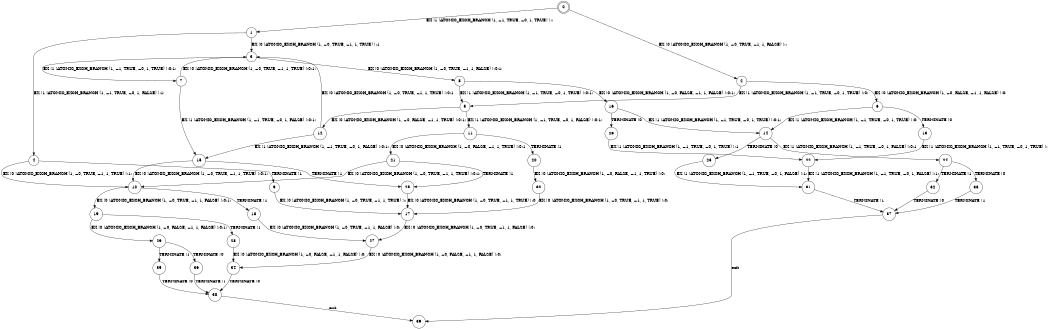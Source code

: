 digraph BCG {
size = "7, 10.5";
center = TRUE;
node [shape = circle];
0 [peripheries = 2];
0 -> 1 [label = "EX !1 !ATOMIC_EXCH_BRANCH (1, +1, TRUE, +0, 1, TRUE) !::"];
0 -> 2 [label = "EX !0 !ATOMIC_EXCH_BRANCH (1, +0, TRUE, +1, 1, FALSE) !::"];
1 -> 3 [label = "EX !0 !ATOMIC_EXCH_BRANCH (1, +0, TRUE, +1, 1, TRUE) !:1:"];
1 -> 4 [label = "EX !1 !ATOMIC_EXCH_BRANCH (1, +1, TRUE, +0, 1, FALSE) !:1:"];
2 -> 5 [label = "EX !1 !ATOMIC_EXCH_BRANCH (1, +1, TRUE, +0, 1, TRUE) !:0:"];
2 -> 6 [label = "EX !0 !ATOMIC_EXCH_BRANCH (1, +0, FALSE, +1, 1, FALSE) !:0:"];
3 -> 7 [label = "EX !1 !ATOMIC_EXCH_BRANCH (1, +1, TRUE, +0, 1, TRUE) !:0:1:"];
3 -> 8 [label = "EX !0 !ATOMIC_EXCH_BRANCH (1, +0, TRUE, +1, 1, FALSE) !:0:1:"];
4 -> 9 [label = "TERMINATE !1"];
4 -> 10 [label = "EX !0 !ATOMIC_EXCH_BRANCH (1, +0, TRUE, +1, 1, TRUE) !:1:"];
5 -> 11 [label = "EX !1 !ATOMIC_EXCH_BRANCH (1, +1, TRUE, +0, 1, FALSE) !:0:1:"];
5 -> 12 [label = "EX !0 !ATOMIC_EXCH_BRANCH (1, +0, FALSE, +1, 1, TRUE) !:0:1:"];
6 -> 13 [label = "TERMINATE !0"];
6 -> 14 [label = "EX !1 !ATOMIC_EXCH_BRANCH (1, +1, TRUE, +0, 1, TRUE) !:0:"];
7 -> 15 [label = "EX !1 !ATOMIC_EXCH_BRANCH (1, +1, TRUE, +0, 1, FALSE) !:0:1:"];
7 -> 3 [label = "EX !0 !ATOMIC_EXCH_BRANCH (1, +0, TRUE, +1, 1, TRUE) !:0:1:"];
8 -> 5 [label = "EX !1 !ATOMIC_EXCH_BRANCH (1, +1, TRUE, +0, 1, TRUE) !:0:1:"];
8 -> 16 [label = "EX !0 !ATOMIC_EXCH_BRANCH (1, +0, FALSE, +1, 1, FALSE) !:0:1:"];
9 -> 17 [label = "EX !0 !ATOMIC_EXCH_BRANCH (1, +0, TRUE, +1, 1, TRUE) !::"];
10 -> 18 [label = "TERMINATE !1"];
10 -> 19 [label = "EX !0 !ATOMIC_EXCH_BRANCH (1, +0, TRUE, +1, 1, FALSE) !:0:1:"];
11 -> 20 [label = "TERMINATE !1"];
11 -> 21 [label = "EX !0 !ATOMIC_EXCH_BRANCH (1, +0, FALSE, +1, 1, TRUE) !:0:1:"];
12 -> 15 [label = "EX !1 !ATOMIC_EXCH_BRANCH (1, +1, TRUE, +0, 1, FALSE) !:0:1:"];
12 -> 3 [label = "EX !0 !ATOMIC_EXCH_BRANCH (1, +0, TRUE, +1, 1, TRUE) !:0:1:"];
13 -> 22 [label = "EX !1 !ATOMIC_EXCH_BRANCH (1, +1, TRUE, +0, 1, TRUE) !::"];
14 -> 23 [label = "TERMINATE !0"];
14 -> 24 [label = "EX !1 !ATOMIC_EXCH_BRANCH (1, +1, TRUE, +0, 1, FALSE) !:0:1:"];
15 -> 25 [label = "TERMINATE !1"];
15 -> 10 [label = "EX !0 !ATOMIC_EXCH_BRANCH (1, +0, TRUE, +1, 1, TRUE) !:0:1:"];
16 -> 26 [label = "TERMINATE !0"];
16 -> 14 [label = "EX !1 !ATOMIC_EXCH_BRANCH (1, +1, TRUE, +0, 1, TRUE) !:0:1:"];
17 -> 27 [label = "EX !0 !ATOMIC_EXCH_BRANCH (1, +0, TRUE, +1, 1, FALSE) !:0:"];
18 -> 27 [label = "EX !0 !ATOMIC_EXCH_BRANCH (1, +0, TRUE, +1, 1, FALSE) !:0:"];
19 -> 28 [label = "TERMINATE !1"];
19 -> 29 [label = "EX !0 !ATOMIC_EXCH_BRANCH (1, +0, FALSE, +1, 1, FALSE) !:0:1:"];
20 -> 30 [label = "EX !0 !ATOMIC_EXCH_BRANCH (1, +0, FALSE, +1, 1, TRUE) !:0:"];
21 -> 25 [label = "TERMINATE !1"];
21 -> 10 [label = "EX !0 !ATOMIC_EXCH_BRANCH (1, +0, TRUE, +1, 1, TRUE) !:0:1:"];
22 -> 31 [label = "EX !1 !ATOMIC_EXCH_BRANCH (1, +1, TRUE, +0, 1, FALSE) !:1:"];
23 -> 31 [label = "EX !1 !ATOMIC_EXCH_BRANCH (1, +1, TRUE, +0, 1, FALSE) !:1:"];
24 -> 32 [label = "TERMINATE !1"];
24 -> 33 [label = "TERMINATE !0"];
25 -> 17 [label = "EX !0 !ATOMIC_EXCH_BRANCH (1, +0, TRUE, +1, 1, TRUE) !:0:"];
26 -> 22 [label = "EX !1 !ATOMIC_EXCH_BRANCH (1, +1, TRUE, +0, 1, TRUE) !:1:"];
27 -> 34 [label = "EX !0 !ATOMIC_EXCH_BRANCH (1, +0, FALSE, +1, 1, FALSE) !:0:"];
28 -> 34 [label = "EX !0 !ATOMIC_EXCH_BRANCH (1, +0, FALSE, +1, 1, FALSE) !:0:"];
29 -> 35 [label = "TERMINATE !1"];
29 -> 36 [label = "TERMINATE !0"];
30 -> 17 [label = "EX !0 !ATOMIC_EXCH_BRANCH (1, +0, TRUE, +1, 1, TRUE) !:0:"];
31 -> 37 [label = "TERMINATE !1"];
32 -> 37 [label = "TERMINATE !0"];
33 -> 37 [label = "TERMINATE !1"];
34 -> 38 [label = "TERMINATE !0"];
35 -> 38 [label = "TERMINATE !0"];
36 -> 38 [label = "TERMINATE !1"];
37 -> 39 [label = "exit"];
38 -> 39 [label = "exit"];
}
